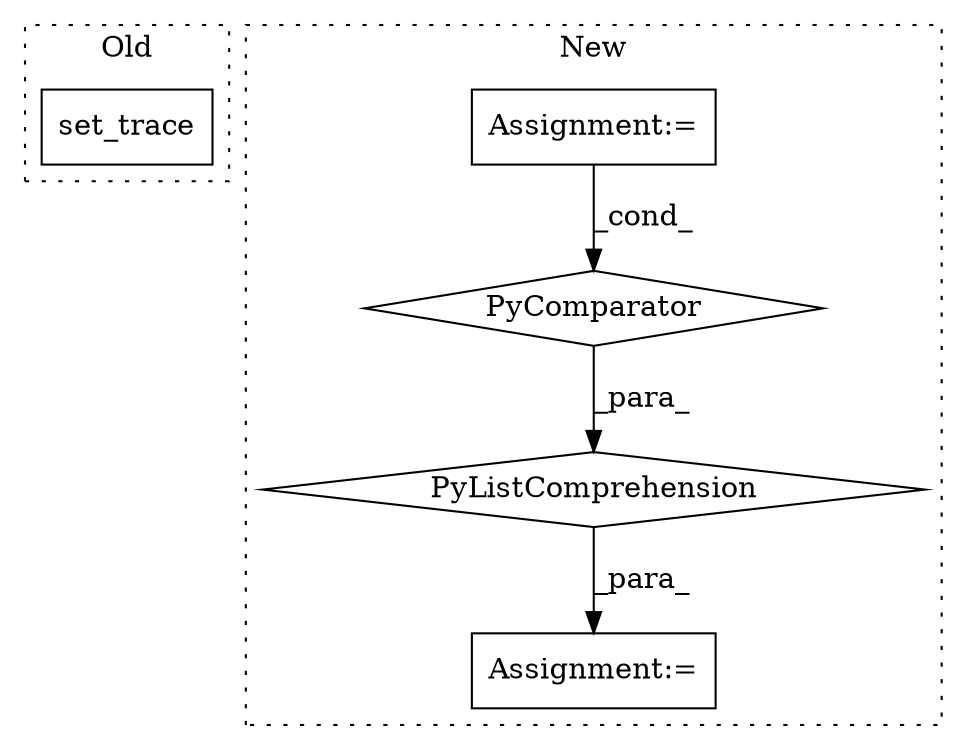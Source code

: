 digraph G {
subgraph cluster0 {
1 [label="set_trace" a="32" s="35440" l="11" shape="box"];
label = "Old";
style="dotted";
}
subgraph cluster1 {
2 [label="PyComparator" a="113" s="33822" l="24" shape="diamond"];
3 [label="PyListComprehension" a="109" s="33738" l="116" shape="diamond"];
4 [label="Assignment:=" a="7" s="33822" l="24" shape="box"];
5 [label="Assignment:=" a="7" s="33714" l="2" shape="box"];
label = "New";
style="dotted";
}
2 -> 3 [label="_para_"];
3 -> 5 [label="_para_"];
4 -> 2 [label="_cond_"];
}